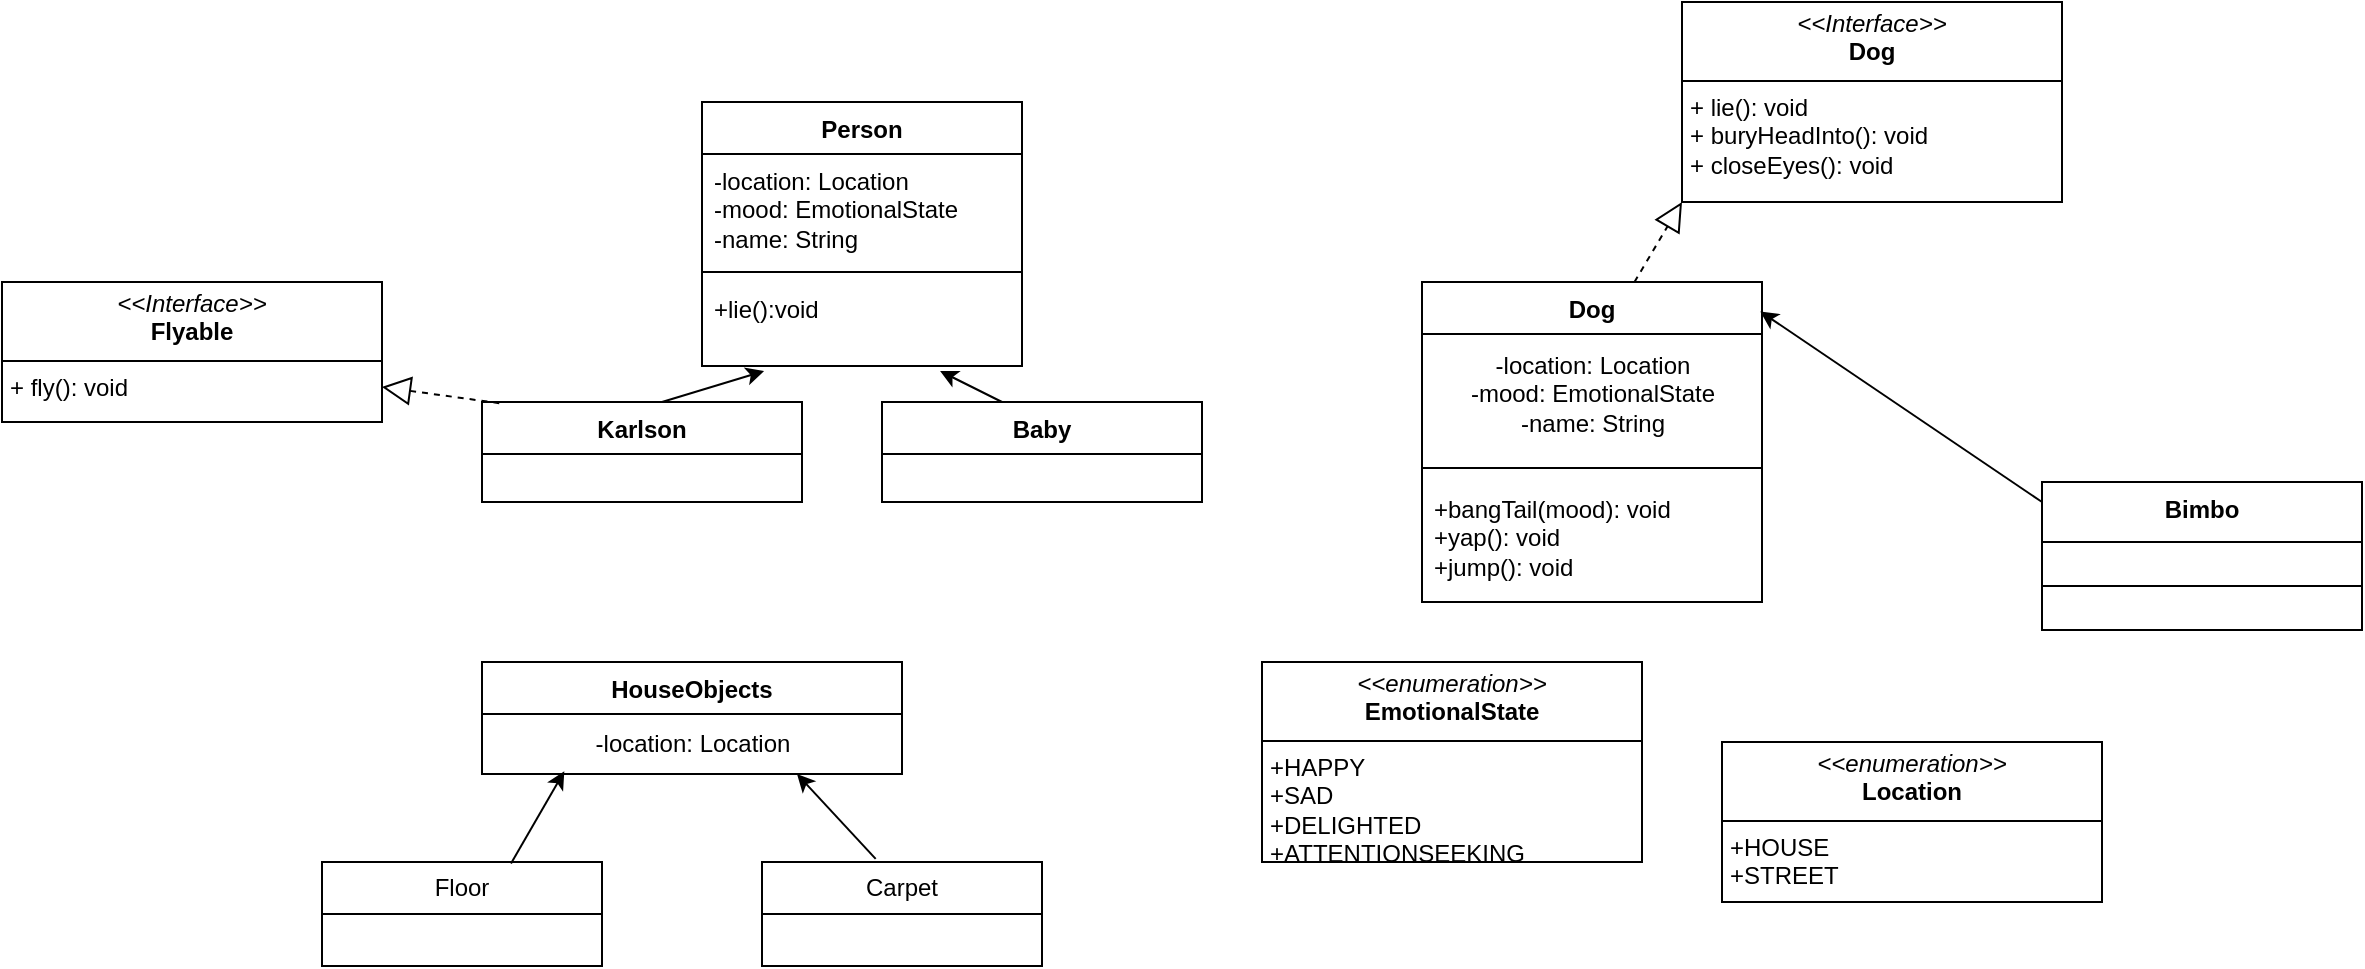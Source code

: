 <mxfile version="24.7.17">
  <diagram name="Page-1" id="ovVkaSksbkEd17rUGjdT">
    <mxGraphModel dx="2043" dy="734" grid="1" gridSize="10" guides="1" tooltips="1" connect="1" arrows="1" fold="1" page="1" pageScale="1" pageWidth="850" pageHeight="1100" math="0" shadow="0">
      <root>
        <mxCell id="0" />
        <mxCell id="1" parent="0" />
        <mxCell id="LnCzvBn7mp4wsatn6eot-1" value="Person" style="swimlane;fontStyle=1;align=center;verticalAlign=top;childLayout=stackLayout;horizontal=1;startSize=26;horizontalStack=0;resizeParent=1;resizeParentMax=0;resizeLast=0;collapsible=1;marginBottom=0;whiteSpace=wrap;html=1;" parent="1" vertex="1">
          <mxGeometry x="140" y="60" width="160" height="132" as="geometry" />
        </mxCell>
        <mxCell id="LnCzvBn7mp4wsatn6eot-2" value="&lt;div&gt;&lt;span style=&quot;text-align: center; text-wrap: nowrap;&quot;&gt;-location: Location&lt;/span&gt;&lt;br&gt;&lt;/div&gt;&lt;div&gt;&lt;span style=&quot;text-align: center; text-wrap: nowrap;&quot;&gt;-mood: EmotionalState&lt;/span&gt;&lt;span style=&quot;text-align: center; text-wrap: nowrap;&quot;&gt;&lt;br&gt;&lt;/span&gt;&lt;/div&gt;&lt;div&gt;&lt;span style=&quot;text-align: center; text-wrap: nowrap;&quot;&gt;-name: String&lt;/span&gt;&lt;/div&gt;" style="text;strokeColor=none;fillColor=none;align=left;verticalAlign=top;spacingLeft=4;spacingRight=4;overflow=hidden;rotatable=0;points=[[0,0.5],[1,0.5]];portConstraint=eastwest;whiteSpace=wrap;html=1;" parent="LnCzvBn7mp4wsatn6eot-1" vertex="1">
          <mxGeometry y="26" width="160" height="54" as="geometry" />
        </mxCell>
        <mxCell id="LnCzvBn7mp4wsatn6eot-3" value="" style="line;strokeWidth=1;fillColor=none;align=left;verticalAlign=middle;spacingTop=-1;spacingLeft=3;spacingRight=3;rotatable=0;labelPosition=right;points=[];portConstraint=eastwest;strokeColor=inherit;" parent="LnCzvBn7mp4wsatn6eot-1" vertex="1">
          <mxGeometry y="80" width="160" height="10" as="geometry" />
        </mxCell>
        <mxCell id="LnCzvBn7mp4wsatn6eot-4" value="&lt;span style=&quot;background-color: initial;&quot;&gt;+lie():void&lt;/span&gt;&lt;div&gt;&lt;br&gt;&lt;/div&gt;" style="text;strokeColor=none;fillColor=none;align=left;verticalAlign=top;spacingLeft=4;spacingRight=4;overflow=hidden;rotatable=0;points=[[0,0.5],[1,0.5]];portConstraint=eastwest;whiteSpace=wrap;html=1;" parent="LnCzvBn7mp4wsatn6eot-1" vertex="1">
          <mxGeometry y="90" width="160" height="42" as="geometry" />
        </mxCell>
        <mxCell id="LnCzvBn7mp4wsatn6eot-9" value="Dog" style="swimlane;fontStyle=1;align=center;verticalAlign=top;childLayout=stackLayout;horizontal=1;startSize=26;horizontalStack=0;resizeParent=1;resizeParentMax=0;resizeLast=0;collapsible=1;marginBottom=0;whiteSpace=wrap;html=1;" parent="1" vertex="1">
          <mxGeometry x="500" y="150" width="170" height="160" as="geometry" />
        </mxCell>
        <mxCell id="PKUPNHuSB4tyYOypIl3I-8" value="-location: Location&lt;div&gt;-mood: EmotionalState&lt;/div&gt;&lt;div&gt;-name: String&lt;/div&gt;" style="text;html=1;align=center;verticalAlign=middle;resizable=0;points=[];autosize=1;strokeColor=none;fillColor=none;" vertex="1" parent="LnCzvBn7mp4wsatn6eot-9">
          <mxGeometry y="26" width="170" height="60" as="geometry" />
        </mxCell>
        <mxCell id="LnCzvBn7mp4wsatn6eot-11" value="" style="line;strokeWidth=1;fillColor=none;align=left;verticalAlign=middle;spacingTop=-1;spacingLeft=3;spacingRight=3;rotatable=0;labelPosition=right;points=[];portConstraint=eastwest;strokeColor=inherit;" parent="LnCzvBn7mp4wsatn6eot-9" vertex="1">
          <mxGeometry y="86" width="170" height="14" as="geometry" />
        </mxCell>
        <mxCell id="LnCzvBn7mp4wsatn6eot-12" value="+bangTail(mood): void&lt;div&gt;+yap(): void&lt;/div&gt;&lt;div&gt;+jump(): void&lt;/div&gt;" style="text;strokeColor=none;fillColor=none;align=left;verticalAlign=top;spacingLeft=4;spacingRight=4;overflow=hidden;rotatable=0;points=[[0,0.5],[1,0.5]];portConstraint=eastwest;whiteSpace=wrap;html=1;" parent="LnCzvBn7mp4wsatn6eot-9" vertex="1">
          <mxGeometry y="100" width="170" height="60" as="geometry" />
        </mxCell>
        <mxCell id="LnCzvBn7mp4wsatn6eot-14" value="&lt;p style=&quot;margin:0px;margin-top:4px;text-align:center;&quot;&gt;&lt;i&gt;&amp;lt;&amp;lt;Interface&amp;gt;&amp;gt;&lt;/i&gt;&lt;br&gt;&lt;b&gt;Dog&lt;/b&gt;&lt;/p&gt;&lt;hr size=&quot;1&quot; style=&quot;border-style:solid;&quot;&gt;&lt;p style=&quot;margin:0px;margin-left:4px;&quot;&gt;+ lie(): void&lt;br&gt;+ buryHeadInto(): void&lt;/p&gt;&lt;p style=&quot;margin:0px;margin-left:4px;&quot;&gt;+ closeEyes(): void&lt;/p&gt;" style="verticalAlign=top;align=left;overflow=fill;html=1;whiteSpace=wrap;" parent="1" vertex="1">
          <mxGeometry x="630" y="10" width="190" height="100" as="geometry" />
        </mxCell>
        <mxCell id="LnCzvBn7mp4wsatn6eot-15" value="&lt;p style=&quot;margin:0px;margin-top:4px;text-align:center;&quot;&gt;&lt;i&gt;&amp;lt;&amp;lt;Interface&amp;gt;&amp;gt;&lt;/i&gt;&lt;br&gt;&lt;b&gt;Flyable&lt;/b&gt;&lt;/p&gt;&lt;hr size=&quot;1&quot; style=&quot;border-style:solid;&quot;&gt;&lt;p style=&quot;margin:0px;margin-left:4px;&quot;&gt;+ fly(): void&lt;/p&gt;" style="verticalAlign=top;align=left;overflow=fill;html=1;whiteSpace=wrap;" parent="1" vertex="1">
          <mxGeometry x="-210" y="150" width="190" height="70" as="geometry" />
        </mxCell>
        <mxCell id="LnCzvBn7mp4wsatn6eot-17" value="" style="endArrow=block;dashed=1;endFill=0;endSize=12;html=1;rounded=0;exitX=0.625;exitY=0;exitDx=0;exitDy=0;exitPerimeter=0;" parent="1" source="LnCzvBn7mp4wsatn6eot-9" edge="1">
          <mxGeometry width="160" relative="1" as="geometry">
            <mxPoint x="560" y="160" as="sourcePoint" />
            <mxPoint x="630" y="110" as="targetPoint" />
          </mxGeometry>
        </mxCell>
        <mxCell id="LnCzvBn7mp4wsatn6eot-20" value="" style="edgeStyle=none;orthogonalLoop=1;jettySize=auto;html=1;rounded=0;entryX=0.194;entryY=1.06;entryDx=0;entryDy=0;entryPerimeter=0;" parent="1" target="LnCzvBn7mp4wsatn6eot-4" edge="1">
          <mxGeometry width="100" relative="1" as="geometry">
            <mxPoint x="120" y="210" as="sourcePoint" />
            <mxPoint x="230" y="190" as="targetPoint" />
            <Array as="points" />
          </mxGeometry>
        </mxCell>
        <mxCell id="LnCzvBn7mp4wsatn6eot-21" value="" style="edgeStyle=none;orthogonalLoop=1;jettySize=auto;html=1;rounded=0;entryX=0.744;entryY=1.06;entryDx=0;entryDy=0;entryPerimeter=0;" parent="1" target="LnCzvBn7mp4wsatn6eot-4" edge="1">
          <mxGeometry width="100" relative="1" as="geometry">
            <mxPoint x="290" y="210" as="sourcePoint" />
            <mxPoint x="290" y="170" as="targetPoint" />
            <Array as="points" />
          </mxGeometry>
        </mxCell>
        <mxCell id="LnCzvBn7mp4wsatn6eot-22" value="Karlson" style="swimlane;fontStyle=1;align=center;verticalAlign=top;childLayout=stackLayout;horizontal=1;startSize=26;horizontalStack=0;resizeParent=1;resizeParentMax=0;resizeLast=0;collapsible=1;marginBottom=0;whiteSpace=wrap;html=1;" parent="1" vertex="1">
          <mxGeometry x="30" y="210" width="160" height="50" as="geometry" />
        </mxCell>
        <mxCell id="LnCzvBn7mp4wsatn6eot-26" value="Baby" style="swimlane;fontStyle=1;align=center;verticalAlign=top;childLayout=stackLayout;horizontal=1;startSize=26;horizontalStack=0;resizeParent=1;resizeParentMax=0;resizeLast=0;collapsible=1;marginBottom=0;whiteSpace=wrap;html=1;" parent="1" vertex="1">
          <mxGeometry x="230" y="210" width="160" height="50" as="geometry" />
        </mxCell>
        <mxCell id="LnCzvBn7mp4wsatn6eot-30" value="" style="endArrow=block;dashed=1;endFill=0;endSize=12;html=1;rounded=0;entryX=1;entryY=0.75;entryDx=0;entryDy=0;exitX=0.054;exitY=0.012;exitDx=0;exitDy=0;exitPerimeter=0;" parent="1" source="LnCzvBn7mp4wsatn6eot-22" target="LnCzvBn7mp4wsatn6eot-15" edge="1">
          <mxGeometry width="160" relative="1" as="geometry">
            <mxPoint x="310" y="250" as="sourcePoint" />
            <mxPoint x="470" y="250" as="targetPoint" />
          </mxGeometry>
        </mxCell>
        <mxCell id="LnCzvBn7mp4wsatn6eot-34" value="&lt;p style=&quot;margin:0px;margin-top:4px;text-align:center;&quot;&gt;&lt;i&gt;&amp;lt;&amp;lt;enumeration&amp;gt;&amp;gt;&lt;/i&gt;&lt;br&gt;&lt;b&gt;EmotionalState&lt;/b&gt;&lt;/p&gt;&lt;hr size=&quot;1&quot; style=&quot;border-style:solid;&quot;&gt;&lt;p style=&quot;margin:0px;margin-left:4px;&quot;&gt;+HAPPY&lt;/p&gt;&lt;p style=&quot;margin:0px;margin-left:4px;&quot;&gt;+SAD&lt;/p&gt;&lt;p style=&quot;margin:0px;margin-left:4px;&quot;&gt;+DELIGHTED&lt;/p&gt;&lt;p style=&quot;margin:0px;margin-left:4px;&quot;&gt;+ATTENTIONSEEKING&lt;/p&gt;" style="verticalAlign=top;align=left;overflow=fill;html=1;whiteSpace=wrap;" parent="1" vertex="1">
          <mxGeometry x="420" y="340" width="190" height="100" as="geometry" />
        </mxCell>
        <mxCell id="LnCzvBn7mp4wsatn6eot-36" value="&lt;p style=&quot;margin:0px;margin-top:4px;text-align:center;&quot;&gt;&lt;i&gt;&amp;lt;&amp;lt;enumeration&amp;gt;&amp;gt;&lt;/i&gt;&lt;br&gt;&lt;b&gt;Location&lt;/b&gt;&lt;/p&gt;&lt;hr size=&quot;1&quot; style=&quot;border-style:solid;&quot;&gt;&lt;p style=&quot;margin:0px;margin-left:4px;&quot;&gt;+HOUSE&lt;/p&gt;&lt;p style=&quot;margin:0px;margin-left:4px;&quot;&gt;+STREET&lt;/p&gt;&lt;p style=&quot;margin:0px;margin-left:4px;&quot;&gt;&lt;span style=&quot;white-space: nowrap; caret-color: rgba(0, 0, 0, 0); color: rgba(0, 0, 0, 0); font-family: monospace; font-size: 0px;&quot;&gt;&lt;br&gt;&lt;/span&gt;&lt;/p&gt;&lt;p style=&quot;margin:0px;margin-left:4px;&quot;&gt;&lt;span style=&quot;white-space: nowrap; caret-color: rgba(0, 0, 0, 0); color: rgba(0, 0, 0, 0); font-family: monospace; font-size: 0px;&quot;&gt;+&lt;/span&gt;&lt;/p&gt;&lt;p style=&quot;margin:0px;margin-left:4px;&quot;&gt;&lt;span style=&quot;white-space: nowrap; caret-color: rgba(0, 0, 0, 0); color: rgba(0, 0, 0, 0); font-family: monospace; font-size: 0px;&quot;&gt;%3CmxGraphModel%3E%3Croot%3E%3CmxCell%20id%3D%220%22%2F%3E%3CmxCell%20id%3D%221%22%20parent%3D%220%22%2F%3E%3CmxCell%20id%3D%222%22%20value%3D%22%26lt%3Bp%20style%3D%26quot%3Bmargin%3A0px%3Bmargin-top%3A4px%3Btext-align%3Acenter%3B%26quot%3B%26gt%3B%26lt%3Bi%26gt%3B%26amp%3Blt%3B%26amp%3Blt%3Benumeration%26amp%3Bgt%3B%26amp%3Bgt%3B%26lt%3B%2Fi%26gt%3B%26lt%3Bbr%26gt%3B%26lt%3Bb%26gt%3BEmotionalState%26lt%3B%2Fb%26gt%3B%26lt%3B%2Fp%26gt%3B%26lt%3Bhr%20size%3D%26quot%3B1%26quot%3B%20style%3D%26quot%3Bborder-style%3Asolid%3B%26quot%3B%26gt%3B%26lt%3Bp%20style%3D%26quot%3Bmargin%3A0px%3Bmargin-left%3A4px%3B%26quot%3B%26gt%3B%2BHAPPY%26lt%3B%2Fp%26gt%3B%26lt%3Bp%20style%3D%26quot%3Bmargin%3A0px%3Bmargin-left%3A4px%3B%26quot%3B%26gt%3B%2BSAD%26lt%3B%2Fp%26gt%3B%26lt%3Bp%20style%3D%26quot%3Bmargin%3A0px%3Bmargin-left%3A4px%3B%26quot%3B%26gt%3B%2BDELIGHTED%26lt%3B%2Fp%26gt%3B%26lt%3Bp%20style%3D%26quot%3Bmargin%3A0px%3Bmargin-left%3A4px%3B%26quot%3B%26gt%3B%2BATTENTIONSEEKING%26lt%3B%2Fp%26gt%3B%22%20style%3D%22verticalAlign%3Dtop%3Balign%3Dleft%3Boverflow%3Dfill%3Bhtml%3D1%3BwhiteSpace%3Dwrap%3B%22%20vertex%3D%221%22%20parent%3D%221%22%3E%3CmxGeometry%20x%3D%22420%22%20y%3D%22340%22%20width%3D%22190%22%20height%3D%22100%22%20as%3D%22geometry%22%2F%3E%3C%2FmxCell%3E%3C%2Froot%3E%3C%2FmxGraphModel%3E&lt;/span&gt;&lt;br&gt;&lt;/p&gt;" style="verticalAlign=top;align=left;overflow=fill;html=1;whiteSpace=wrap;" parent="1" vertex="1">
          <mxGeometry x="650" y="380" width="190" height="80" as="geometry" />
        </mxCell>
        <mxCell id="LnCzvBn7mp4wsatn6eot-37" value="HouseObjects" style="swimlane;fontStyle=1;align=center;verticalAlign=top;childLayout=stackLayout;horizontal=1;startSize=26;horizontalStack=0;resizeParent=1;resizeParentMax=0;resizeLast=0;collapsible=1;marginBottom=0;whiteSpace=wrap;html=1;" parent="1" vertex="1">
          <mxGeometry x="30" y="340" width="210" height="56" as="geometry" />
        </mxCell>
        <mxCell id="PKUPNHuSB4tyYOypIl3I-2" value="-location: Location" style="text;html=1;align=center;verticalAlign=middle;resizable=0;points=[];autosize=1;strokeColor=none;fillColor=none;" vertex="1" parent="LnCzvBn7mp4wsatn6eot-37">
          <mxGeometry y="26" width="210" height="30" as="geometry" />
        </mxCell>
        <mxCell id="LnCzvBn7mp4wsatn6eot-41" value="Floor" style="swimlane;fontStyle=0;childLayout=stackLayout;horizontal=1;startSize=26;fillColor=none;horizontalStack=0;resizeParent=1;resizeParentMax=0;resizeLast=0;collapsible=1;marginBottom=0;whiteSpace=wrap;html=1;" parent="1" vertex="1">
          <mxGeometry x="-50" y="440" width="140" height="52" as="geometry" />
        </mxCell>
        <mxCell id="LnCzvBn7mp4wsatn6eot-45" value="Carpet" style="swimlane;fontStyle=0;childLayout=stackLayout;horizontal=1;startSize=26;fillColor=none;horizontalStack=0;resizeParent=1;resizeParentMax=0;resizeLast=0;collapsible=1;marginBottom=0;whiteSpace=wrap;html=1;" parent="1" vertex="1">
          <mxGeometry x="170" y="440" width="140" height="52" as="geometry" />
        </mxCell>
        <mxCell id="LnCzvBn7mp4wsatn6eot-49" value="" style="edgeStyle=none;orthogonalLoop=1;jettySize=auto;html=1;rounded=0;exitX=0.675;exitY=0.015;exitDx=0;exitDy=0;exitPerimeter=0;entryX=0.196;entryY=0.954;entryDx=0;entryDy=0;entryPerimeter=0;" parent="1" source="LnCzvBn7mp4wsatn6eot-41" target="PKUPNHuSB4tyYOypIl3I-2" edge="1">
          <mxGeometry width="100" relative="1" as="geometry">
            <mxPoint x="-170" y="450" as="sourcePoint" />
            <mxPoint x="61" y="394" as="targetPoint" />
            <Array as="points" />
          </mxGeometry>
        </mxCell>
        <mxCell id="LnCzvBn7mp4wsatn6eot-50" value="" style="edgeStyle=none;orthogonalLoop=1;jettySize=auto;html=1;rounded=0;entryX=0.75;entryY=1;entryDx=0;entryDy=0;exitX=0.406;exitY=-0.03;exitDx=0;exitDy=0;exitPerimeter=0;" parent="1" source="LnCzvBn7mp4wsatn6eot-45" target="LnCzvBn7mp4wsatn6eot-37" edge="1">
          <mxGeometry width="100" relative="1" as="geometry">
            <mxPoint x="210" y="430" as="sourcePoint" />
            <mxPoint x="190" y="420" as="targetPoint" />
            <Array as="points" />
          </mxGeometry>
        </mxCell>
        <mxCell id="LnCzvBn7mp4wsatn6eot-51" value="" style="edgeStyle=none;orthogonalLoop=1;jettySize=auto;html=1;rounded=0;entryX=0.995;entryY=0.092;entryDx=0;entryDy=0;entryPerimeter=0;" parent="1" target="LnCzvBn7mp4wsatn6eot-9" edge="1">
          <mxGeometry width="100" relative="1" as="geometry">
            <mxPoint x="810" y="260" as="sourcePoint" />
            <mxPoint x="673" y="222" as="targetPoint" />
            <Array as="points" />
          </mxGeometry>
        </mxCell>
        <mxCell id="LnCzvBn7mp4wsatn6eot-56" value="Bimbo" style="swimlane;fontStyle=1;align=center;verticalAlign=top;childLayout=stackLayout;horizontal=1;startSize=30;horizontalStack=0;resizeParent=1;resizeParentMax=0;resizeLast=0;collapsible=1;marginBottom=0;whiteSpace=wrap;html=1;" parent="1" vertex="1">
          <mxGeometry x="810" y="250" width="160" height="74" as="geometry" />
        </mxCell>
        <mxCell id="LnCzvBn7mp4wsatn6eot-58" value="" style="line;strokeWidth=1;fillColor=none;align=left;verticalAlign=middle;spacingTop=-1;spacingLeft=3;spacingRight=3;rotatable=0;labelPosition=right;points=[];portConstraint=eastwest;strokeColor=inherit;" parent="LnCzvBn7mp4wsatn6eot-56" vertex="1">
          <mxGeometry y="30" width="160" height="44" as="geometry" />
        </mxCell>
      </root>
    </mxGraphModel>
  </diagram>
</mxfile>
